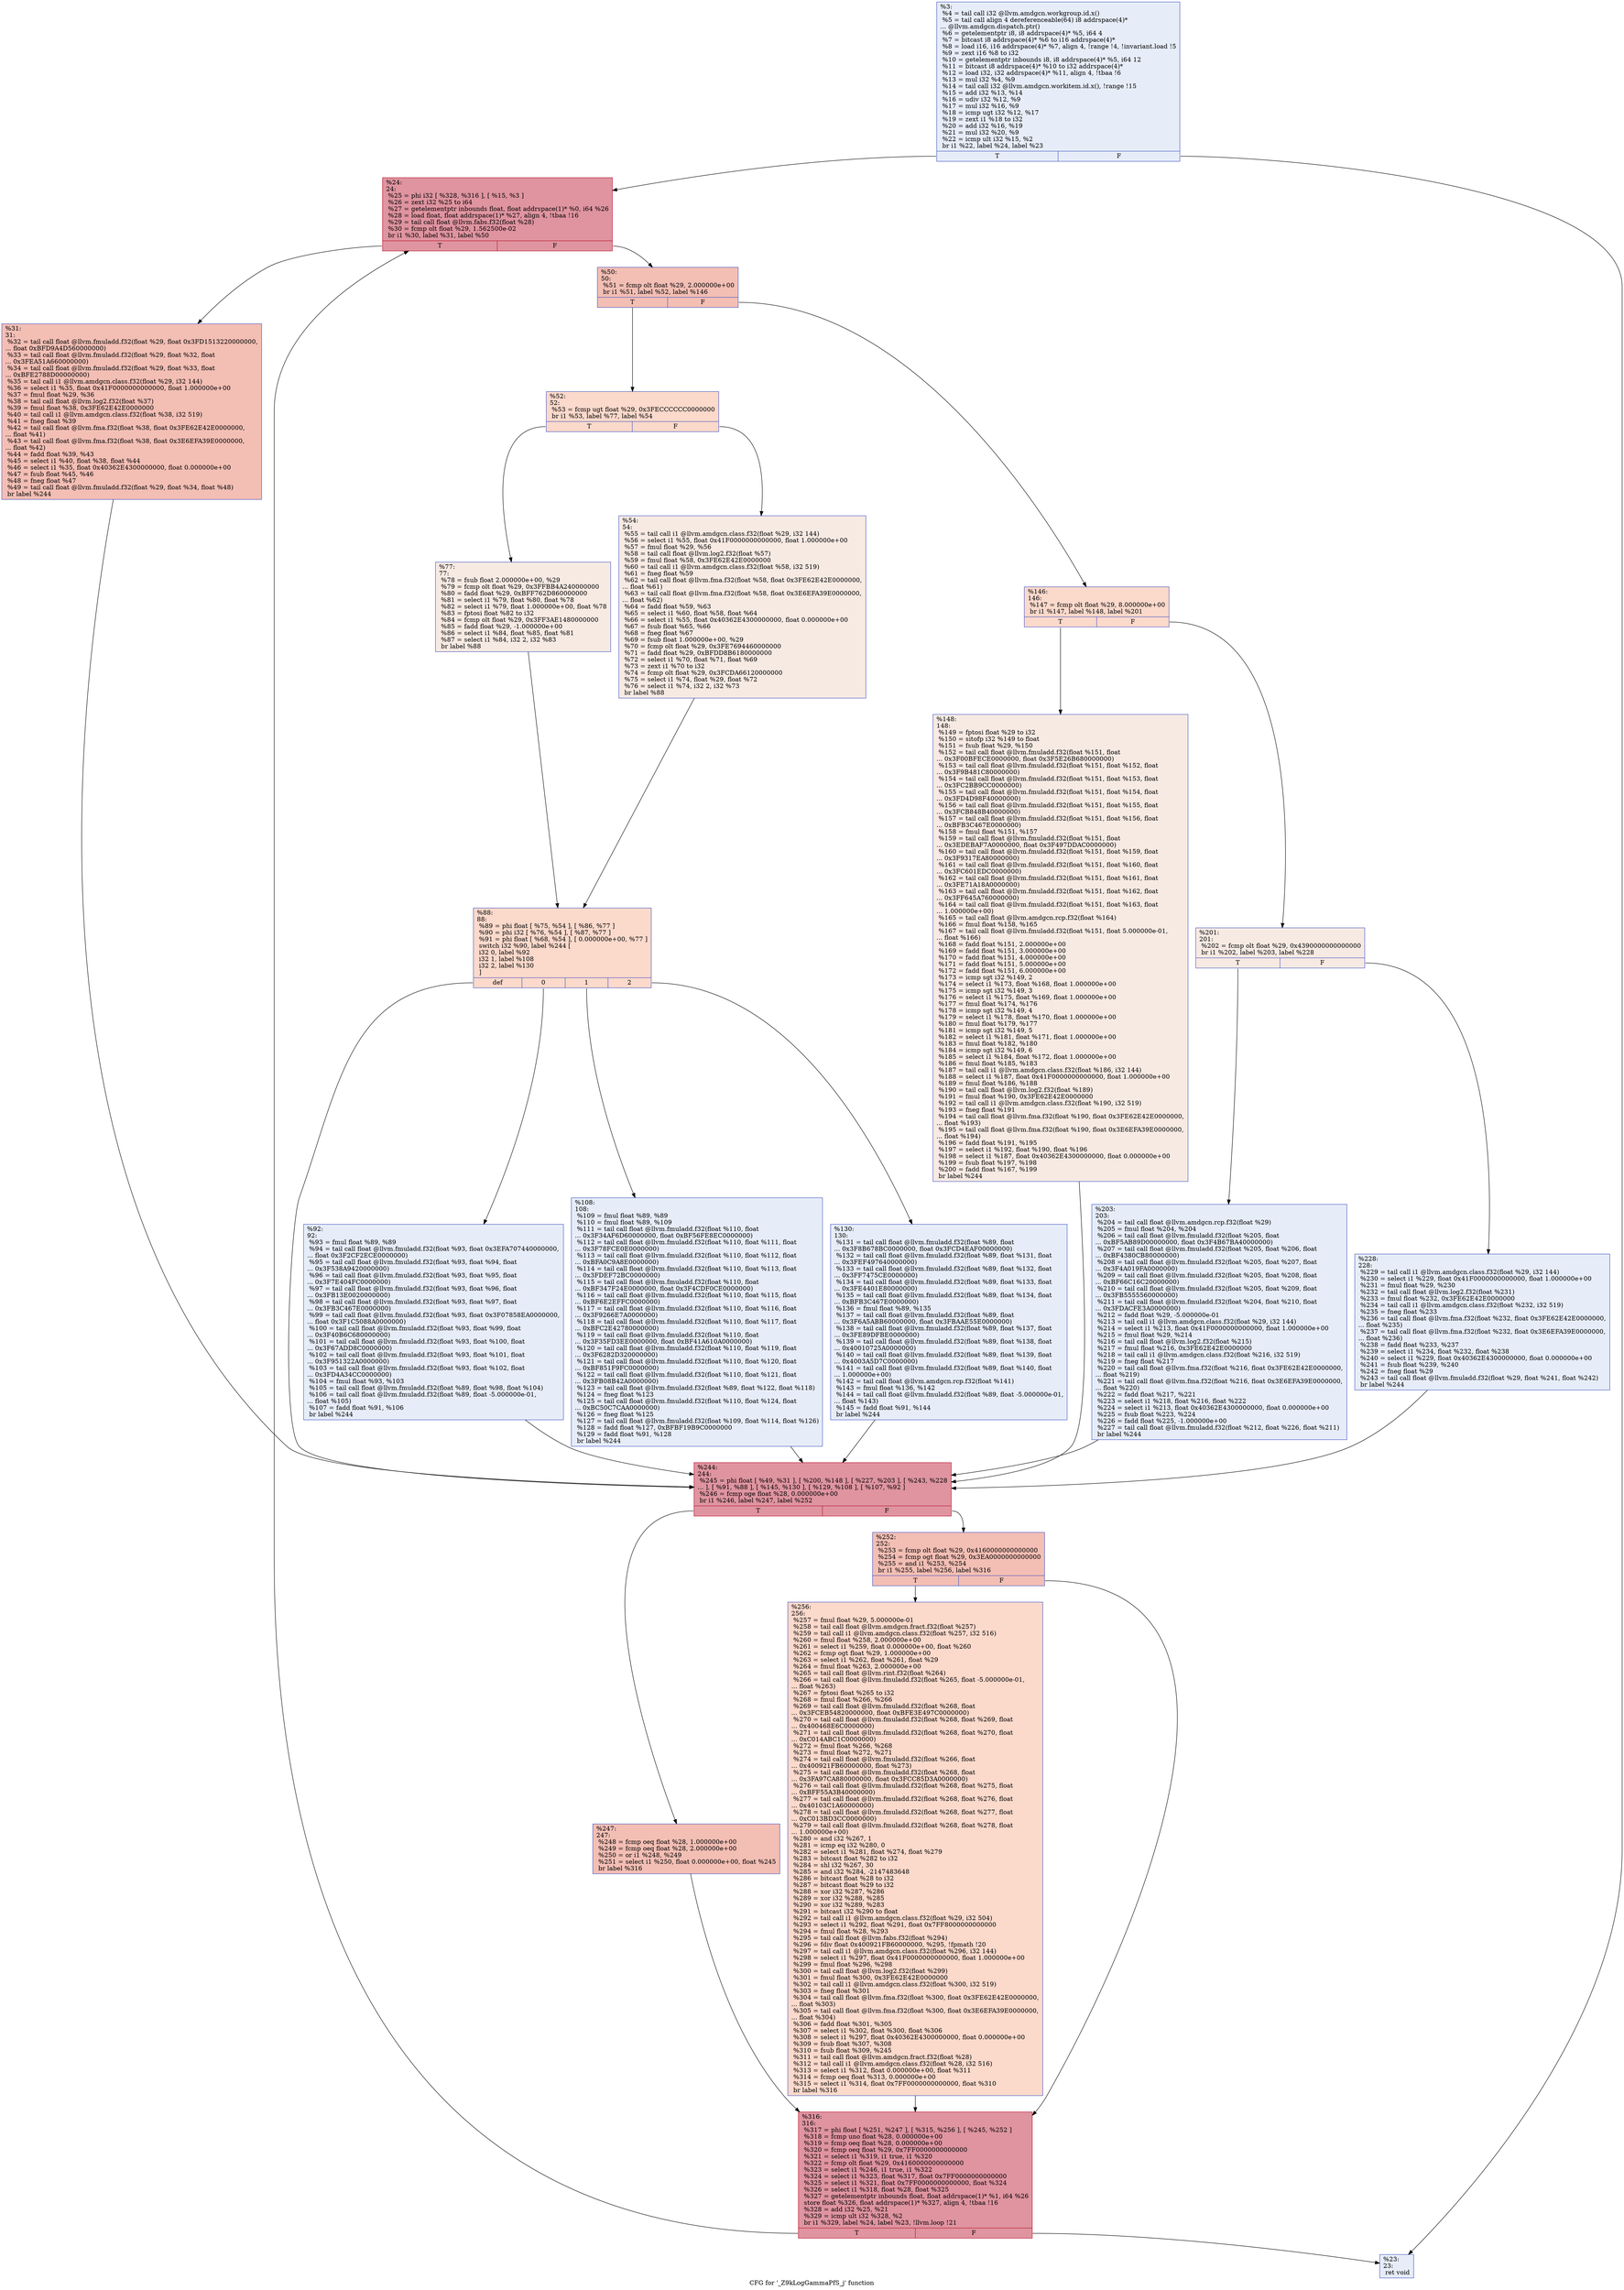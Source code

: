 digraph "CFG for '_Z9kLogGammaPfS_j' function" {
	label="CFG for '_Z9kLogGammaPfS_j' function";

	Node0x4c65400 [shape=record,color="#3d50c3ff", style=filled, fillcolor="#c7d7f070",label="{%3:\l  %4 = tail call i32 @llvm.amdgcn.workgroup.id.x()\l  %5 = tail call align 4 dereferenceable(64) i8 addrspace(4)*\l... @llvm.amdgcn.dispatch.ptr()\l  %6 = getelementptr i8, i8 addrspace(4)* %5, i64 4\l  %7 = bitcast i8 addrspace(4)* %6 to i16 addrspace(4)*\l  %8 = load i16, i16 addrspace(4)* %7, align 4, !range !4, !invariant.load !5\l  %9 = zext i16 %8 to i32\l  %10 = getelementptr inbounds i8, i8 addrspace(4)* %5, i64 12\l  %11 = bitcast i8 addrspace(4)* %10 to i32 addrspace(4)*\l  %12 = load i32, i32 addrspace(4)* %11, align 4, !tbaa !6\l  %13 = mul i32 %4, %9\l  %14 = tail call i32 @llvm.amdgcn.workitem.id.x(), !range !15\l  %15 = add i32 %13, %14\l  %16 = udiv i32 %12, %9\l  %17 = mul i32 %16, %9\l  %18 = icmp ugt i32 %12, %17\l  %19 = zext i1 %18 to i32\l  %20 = add i32 %16, %19\l  %21 = mul i32 %20, %9\l  %22 = icmp ult i32 %15, %2\l  br i1 %22, label %24, label %23\l|{<s0>T|<s1>F}}"];
	Node0x4c65400:s0 -> Node0x4c679b0;
	Node0x4c65400:s1 -> Node0x4c67a40;
	Node0x4c67a40 [shape=record,color="#3d50c3ff", style=filled, fillcolor="#c7d7f070",label="{%23:\l23:                                               \l  ret void\l}"];
	Node0x4c679b0 [shape=record,color="#b70d28ff", style=filled, fillcolor="#b70d2870",label="{%24:\l24:                                               \l  %25 = phi i32 [ %328, %316 ], [ %15, %3 ]\l  %26 = zext i32 %25 to i64\l  %27 = getelementptr inbounds float, float addrspace(1)* %0, i64 %26\l  %28 = load float, float addrspace(1)* %27, align 4, !tbaa !16\l  %29 = tail call float @llvm.fabs.f32(float %28)\l  %30 = fcmp olt float %29, 1.562500e-02\l  br i1 %30, label %31, label %50\l|{<s0>T|<s1>F}}"];
	Node0x4c679b0:s0 -> Node0x4c68c60;
	Node0x4c679b0:s1 -> Node0x4c68cf0;
	Node0x4c68c60 [shape=record,color="#3d50c3ff", style=filled, fillcolor="#e36c5570",label="{%31:\l31:                                               \l  %32 = tail call float @llvm.fmuladd.f32(float %29, float 0x3FD1513220000000,\l... float 0xBFD9A4D560000000)\l  %33 = tail call float @llvm.fmuladd.f32(float %29, float %32, float\l... 0x3FEA51A660000000)\l  %34 = tail call float @llvm.fmuladd.f32(float %29, float %33, float\l... 0xBFE2788D00000000)\l  %35 = tail call i1 @llvm.amdgcn.class.f32(float %29, i32 144)\l  %36 = select i1 %35, float 0x41F0000000000000, float 1.000000e+00\l  %37 = fmul float %29, %36\l  %38 = tail call float @llvm.log2.f32(float %37)\l  %39 = fmul float %38, 0x3FE62E42E0000000\l  %40 = tail call i1 @llvm.amdgcn.class.f32(float %38, i32 519)\l  %41 = fneg float %39\l  %42 = tail call float @llvm.fma.f32(float %38, float 0x3FE62E42E0000000,\l... float %41)\l  %43 = tail call float @llvm.fma.f32(float %38, float 0x3E6EFA39E0000000,\l... float %42)\l  %44 = fadd float %39, %43\l  %45 = select i1 %40, float %38, float %44\l  %46 = select i1 %35, float 0x40362E4300000000, float 0.000000e+00\l  %47 = fsub float %45, %46\l  %48 = fneg float %47\l  %49 = tail call float @llvm.fmuladd.f32(float %29, float %34, float %48)\l  br label %244\l}"];
	Node0x4c68c60 -> Node0x4c6a730;
	Node0x4c68cf0 [shape=record,color="#3d50c3ff", style=filled, fillcolor="#e36c5570",label="{%50:\l50:                                               \l  %51 = fcmp olt float %29, 2.000000e+00\l  br i1 %51, label %52, label %146\l|{<s0>T|<s1>F}}"];
	Node0x4c68cf0:s0 -> Node0x4c6a880;
	Node0x4c68cf0:s1 -> Node0x4c6a910;
	Node0x4c6a880 [shape=record,color="#3d50c3ff", style=filled, fillcolor="#f7a88970",label="{%52:\l52:                                               \l  %53 = fcmp ugt float %29, 0x3FECCCCCC0000000\l  br i1 %53, label %77, label %54\l|{<s0>T|<s1>F}}"];
	Node0x4c6a880:s0 -> Node0x4c6aae0;
	Node0x4c6a880:s1 -> Node0x4c6ab70;
	Node0x4c6ab70 [shape=record,color="#3d50c3ff", style=filled, fillcolor="#eed0c070",label="{%54:\l54:                                               \l  %55 = tail call i1 @llvm.amdgcn.class.f32(float %29, i32 144)\l  %56 = select i1 %55, float 0x41F0000000000000, float 1.000000e+00\l  %57 = fmul float %29, %56\l  %58 = tail call float @llvm.log2.f32(float %57)\l  %59 = fmul float %58, 0x3FE62E42E0000000\l  %60 = tail call i1 @llvm.amdgcn.class.f32(float %58, i32 519)\l  %61 = fneg float %59\l  %62 = tail call float @llvm.fma.f32(float %58, float 0x3FE62E42E0000000,\l... float %61)\l  %63 = tail call float @llvm.fma.f32(float %58, float 0x3E6EFA39E0000000,\l... float %62)\l  %64 = fadd float %59, %63\l  %65 = select i1 %60, float %58, float %64\l  %66 = select i1 %55, float 0x40362E4300000000, float 0.000000e+00\l  %67 = fsub float %65, %66\l  %68 = fneg float %67\l  %69 = fsub float 1.000000e+00, %29\l  %70 = fcmp olt float %29, 0x3FE7694460000000\l  %71 = fadd float %29, 0xBFDD8B6180000000\l  %72 = select i1 %70, float %71, float %69\l  %73 = zext i1 %70 to i32\l  %74 = fcmp olt float %29, 0x3FCDA66120000000\l  %75 = select i1 %74, float %29, float %72\l  %76 = select i1 %74, i32 2, i32 %73\l  br label %88\l}"];
	Node0x4c6ab70 -> Node0x4c6beb0;
	Node0x4c6aae0 [shape=record,color="#3d50c3ff", style=filled, fillcolor="#eed0c070",label="{%77:\l77:                                               \l  %78 = fsub float 2.000000e+00, %29\l  %79 = fcmp olt float %29, 0x3FFBB4A240000000\l  %80 = fadd float %29, 0xBFF762D860000000\l  %81 = select i1 %79, float %80, float %78\l  %82 = select i1 %79, float 1.000000e+00, float %78\l  %83 = fptosi float %82 to i32\l  %84 = fcmp olt float %29, 0x3FF3AE1480000000\l  %85 = fadd float %29, -1.000000e+00\l  %86 = select i1 %84, float %85, float %81\l  %87 = select i1 %84, i32 2, i32 %83\l  br label %88\l}"];
	Node0x4c6aae0 -> Node0x4c6beb0;
	Node0x4c6beb0 [shape=record,color="#3d50c3ff", style=filled, fillcolor="#f7a88970",label="{%88:\l88:                                               \l  %89 = phi float [ %75, %54 ], [ %86, %77 ]\l  %90 = phi i32 [ %76, %54 ], [ %87, %77 ]\l  %91 = phi float [ %68, %54 ], [ 0.000000e+00, %77 ]\l  switch i32 %90, label %244 [\l    i32 0, label %92\l    i32 1, label %108\l    i32 2, label %130\l  ]\l|{<s0>def|<s1>0|<s2>1|<s3>2}}"];
	Node0x4c6beb0:s0 -> Node0x4c6a730;
	Node0x4c6beb0:s1 -> Node0x4c6c8f0;
	Node0x4c6beb0:s2 -> Node0x4c6c970;
	Node0x4c6beb0:s3 -> Node0x4c6ca00;
	Node0x4c6c8f0 [shape=record,color="#3d50c3ff", style=filled, fillcolor="#c7d7f070",label="{%92:\l92:                                               \l  %93 = fmul float %89, %89\l  %94 = tail call float @llvm.fmuladd.f32(float %93, float 0x3EFA707440000000,\l... float 0x3F2CF2ECE0000000)\l  %95 = tail call float @llvm.fmuladd.f32(float %93, float %94, float\l... 0x3F538A9420000000)\l  %96 = tail call float @llvm.fmuladd.f32(float %93, float %95, float\l... 0x3F7E404FC0000000)\l  %97 = tail call float @llvm.fmuladd.f32(float %93, float %96, float\l... 0x3FB13E0020000000)\l  %98 = tail call float @llvm.fmuladd.f32(float %93, float %97, float\l... 0x3FB3C467E0000000)\l  %99 = tail call float @llvm.fmuladd.f32(float %93, float 0x3F07858EA0000000,\l... float 0x3F1C5088A0000000)\l  %100 = tail call float @llvm.fmuladd.f32(float %93, float %99, float\l... 0x3F40B6C680000000)\l  %101 = tail call float @llvm.fmuladd.f32(float %93, float %100, float\l... 0x3F67ADD8C0000000)\l  %102 = tail call float @llvm.fmuladd.f32(float %93, float %101, float\l... 0x3F951322A0000000)\l  %103 = tail call float @llvm.fmuladd.f32(float %93, float %102, float\l... 0x3FD4A34CC0000000)\l  %104 = fmul float %93, %103\l  %105 = tail call float @llvm.fmuladd.f32(float %89, float %98, float %104)\l  %106 = tail call float @llvm.fmuladd.f32(float %89, float -5.000000e-01,\l... float %105)\l  %107 = fadd float %91, %106\l  br label %244\l}"];
	Node0x4c6c8f0 -> Node0x4c6a730;
	Node0x4c6c970 [shape=record,color="#3d50c3ff", style=filled, fillcolor="#c7d7f070",label="{%108:\l108:                                              \l  %109 = fmul float %89, %89\l  %110 = fmul float %89, %109\l  %111 = tail call float @llvm.fmuladd.f32(float %110, float\l... 0x3F34AF6D60000000, float 0xBF56FE8EC0000000)\l  %112 = tail call float @llvm.fmuladd.f32(float %110, float %111, float\l... 0x3F78FCE0E0000000)\l  %113 = tail call float @llvm.fmuladd.f32(float %110, float %112, float\l... 0xBFA0C9A8E0000000)\l  %114 = tail call float @llvm.fmuladd.f32(float %110, float %113, float\l... 0x3FDEF72BC0000000)\l  %115 = tail call float @llvm.fmuladd.f32(float %110, float\l... 0xBF347F24E0000000, float 0x3F4CDF0CE0000000)\l  %116 = tail call float @llvm.fmuladd.f32(float %110, float %115, float\l... 0xBF6E2EFFC0000000)\l  %117 = tail call float @llvm.fmuladd.f32(float %110, float %116, float\l... 0x3F9266E7A0000000)\l  %118 = tail call float @llvm.fmuladd.f32(float %110, float %117, float\l... 0xBFC2E42780000000)\l  %119 = tail call float @llvm.fmuladd.f32(float %110, float\l... 0x3F35FD3EE0000000, float 0xBF41A610A0000000)\l  %120 = tail call float @llvm.fmuladd.f32(float %110, float %119, float\l... 0x3F6282D320000000)\l  %121 = tail call float @llvm.fmuladd.f32(float %110, float %120, float\l... 0xBF851F9FC0000000)\l  %122 = tail call float @llvm.fmuladd.f32(float %110, float %121, float\l... 0x3FB08B42A0000000)\l  %123 = tail call float @llvm.fmuladd.f32(float %89, float %122, float %118)\l  %124 = fneg float %123\l  %125 = tail call float @llvm.fmuladd.f32(float %110, float %124, float\l... 0xBC50C7CAA0000000)\l  %126 = fneg float %125\l  %127 = tail call float @llvm.fmuladd.f32(float %109, float %114, float %126)\l  %128 = fadd float %127, 0xBFBF19B9C0000000\l  %129 = fadd float %91, %128\l  br label %244\l}"];
	Node0x4c6c970 -> Node0x4c6a730;
	Node0x4c6ca00 [shape=record,color="#3d50c3ff", style=filled, fillcolor="#c7d7f070",label="{%130:\l130:                                              \l  %131 = tail call float @llvm.fmuladd.f32(float %89, float\l... 0x3F8B678BC0000000, float 0x3FCD4EAF00000000)\l  %132 = tail call float @llvm.fmuladd.f32(float %89, float %131, float\l... 0x3FEF497640000000)\l  %133 = tail call float @llvm.fmuladd.f32(float %89, float %132, float\l... 0x3FF7475CE0000000)\l  %134 = tail call float @llvm.fmuladd.f32(float %89, float %133, float\l... 0x3FE4401E80000000)\l  %135 = tail call float @llvm.fmuladd.f32(float %89, float %134, float\l... 0xBFB3C467E0000000)\l  %136 = fmul float %89, %135\l  %137 = tail call float @llvm.fmuladd.f32(float %89, float\l... 0x3F6A5ABB60000000, float 0x3FBAAE55E0000000)\l  %138 = tail call float @llvm.fmuladd.f32(float %89, float %137, float\l... 0x3FE89DFBE0000000)\l  %139 = tail call float @llvm.fmuladd.f32(float %89, float %138, float\l... 0x40010725A0000000)\l  %140 = tail call float @llvm.fmuladd.f32(float %89, float %139, float\l... 0x4003A5D7C0000000)\l  %141 = tail call float @llvm.fmuladd.f32(float %89, float %140, float\l... 1.000000e+00)\l  %142 = tail call float @llvm.amdgcn.rcp.f32(float %141)\l  %143 = fmul float %136, %142\l  %144 = tail call float @llvm.fmuladd.f32(float %89, float -5.000000e-01,\l... float %143)\l  %145 = fadd float %91, %144\l  br label %244\l}"];
	Node0x4c6ca00 -> Node0x4c6a730;
	Node0x4c6a910 [shape=record,color="#3d50c3ff", style=filled, fillcolor="#f7a88970",label="{%146:\l146:                                              \l  %147 = fcmp olt float %29, 8.000000e+00\l  br i1 %147, label %148, label %201\l|{<s0>T|<s1>F}}"];
	Node0x4c6a910:s0 -> Node0x4c71b90;
	Node0x4c6a910:s1 -> Node0x4c71be0;
	Node0x4c71b90 [shape=record,color="#3d50c3ff", style=filled, fillcolor="#eed0c070",label="{%148:\l148:                                              \l  %149 = fptosi float %29 to i32\l  %150 = sitofp i32 %149 to float\l  %151 = fsub float %29, %150\l  %152 = tail call float @llvm.fmuladd.f32(float %151, float\l... 0x3F00BFECE0000000, float 0x3F5E26B680000000)\l  %153 = tail call float @llvm.fmuladd.f32(float %151, float %152, float\l... 0x3F9B481C80000000)\l  %154 = tail call float @llvm.fmuladd.f32(float %151, float %153, float\l... 0x3FC2BB9CC0000000)\l  %155 = tail call float @llvm.fmuladd.f32(float %151, float %154, float\l... 0x3FD4D98F40000000)\l  %156 = tail call float @llvm.fmuladd.f32(float %151, float %155, float\l... 0x3FCB848B40000000)\l  %157 = tail call float @llvm.fmuladd.f32(float %151, float %156, float\l... 0xBFB3C467E0000000)\l  %158 = fmul float %151, %157\l  %159 = tail call float @llvm.fmuladd.f32(float %151, float\l... 0x3EDEBAF7A0000000, float 0x3F497DDAC0000000)\l  %160 = tail call float @llvm.fmuladd.f32(float %151, float %159, float\l... 0x3F9317EA80000000)\l  %161 = tail call float @llvm.fmuladd.f32(float %151, float %160, float\l... 0x3FC601EDC0000000)\l  %162 = tail call float @llvm.fmuladd.f32(float %151, float %161, float\l... 0x3FE71A18A0000000)\l  %163 = tail call float @llvm.fmuladd.f32(float %151, float %162, float\l... 0x3FF645A760000000)\l  %164 = tail call float @llvm.fmuladd.f32(float %151, float %163, float\l... 1.000000e+00)\l  %165 = tail call float @llvm.amdgcn.rcp.f32(float %164)\l  %166 = fmul float %158, %165\l  %167 = tail call float @llvm.fmuladd.f32(float %151, float 5.000000e-01,\l... float %166)\l  %168 = fadd float %151, 2.000000e+00\l  %169 = fadd float %151, 3.000000e+00\l  %170 = fadd float %151, 4.000000e+00\l  %171 = fadd float %151, 5.000000e+00\l  %172 = fadd float %151, 6.000000e+00\l  %173 = icmp sgt i32 %149, 2\l  %174 = select i1 %173, float %168, float 1.000000e+00\l  %175 = icmp sgt i32 %149, 3\l  %176 = select i1 %175, float %169, float 1.000000e+00\l  %177 = fmul float %174, %176\l  %178 = icmp sgt i32 %149, 4\l  %179 = select i1 %178, float %170, float 1.000000e+00\l  %180 = fmul float %179, %177\l  %181 = icmp sgt i32 %149, 5\l  %182 = select i1 %181, float %171, float 1.000000e+00\l  %183 = fmul float %182, %180\l  %184 = icmp sgt i32 %149, 6\l  %185 = select i1 %184, float %172, float 1.000000e+00\l  %186 = fmul float %185, %183\l  %187 = tail call i1 @llvm.amdgcn.class.f32(float %186, i32 144)\l  %188 = select i1 %187, float 0x41F0000000000000, float 1.000000e+00\l  %189 = fmul float %186, %188\l  %190 = tail call float @llvm.log2.f32(float %189)\l  %191 = fmul float %190, 0x3FE62E42E0000000\l  %192 = tail call i1 @llvm.amdgcn.class.f32(float %190, i32 519)\l  %193 = fneg float %191\l  %194 = tail call float @llvm.fma.f32(float %190, float 0x3FE62E42E0000000,\l... float %193)\l  %195 = tail call float @llvm.fma.f32(float %190, float 0x3E6EFA39E0000000,\l... float %194)\l  %196 = fadd float %191, %195\l  %197 = select i1 %192, float %190, float %196\l  %198 = select i1 %187, float 0x40362E4300000000, float 0.000000e+00\l  %199 = fsub float %197, %198\l  %200 = fadd float %167, %199\l  br label %244\l}"];
	Node0x4c71b90 -> Node0x4c6a730;
	Node0x4c71be0 [shape=record,color="#3d50c3ff", style=filled, fillcolor="#eed0c070",label="{%201:\l201:                                              \l  %202 = fcmp olt float %29, 0x4390000000000000\l  br i1 %202, label %203, label %228\l|{<s0>T|<s1>F}}"];
	Node0x4c71be0:s0 -> Node0x4c74c30;
	Node0x4c71be0:s1 -> Node0x4c74c80;
	Node0x4c74c30 [shape=record,color="#3d50c3ff", style=filled, fillcolor="#c7d7f070",label="{%203:\l203:                                              \l  %204 = tail call float @llvm.amdgcn.rcp.f32(float %29)\l  %205 = fmul float %204, %204\l  %206 = tail call float @llvm.fmuladd.f32(float %205, float\l... 0xBF5AB89D00000000, float 0x3F4B67BA40000000)\l  %207 = tail call float @llvm.fmuladd.f32(float %205, float %206, float\l... 0xBF4380CB80000000)\l  %208 = tail call float @llvm.fmuladd.f32(float %205, float %207, float\l... 0x3F4A019FA0000000)\l  %209 = tail call float @llvm.fmuladd.f32(float %205, float %208, float\l... 0xBF66C16C20000000)\l  %210 = tail call float @llvm.fmuladd.f32(float %205, float %209, float\l... 0x3FB5555560000000)\l  %211 = tail call float @llvm.fmuladd.f32(float %204, float %210, float\l... 0x3FDACFE3A0000000)\l  %212 = fadd float %29, -5.000000e-01\l  %213 = tail call i1 @llvm.amdgcn.class.f32(float %29, i32 144)\l  %214 = select i1 %213, float 0x41F0000000000000, float 1.000000e+00\l  %215 = fmul float %29, %214\l  %216 = tail call float @llvm.log2.f32(float %215)\l  %217 = fmul float %216, 0x3FE62E42E0000000\l  %218 = tail call i1 @llvm.amdgcn.class.f32(float %216, i32 519)\l  %219 = fneg float %217\l  %220 = tail call float @llvm.fma.f32(float %216, float 0x3FE62E42E0000000,\l... float %219)\l  %221 = tail call float @llvm.fma.f32(float %216, float 0x3E6EFA39E0000000,\l... float %220)\l  %222 = fadd float %217, %221\l  %223 = select i1 %218, float %216, float %222\l  %224 = select i1 %213, float 0x40362E4300000000, float 0.000000e+00\l  %225 = fsub float %223, %224\l  %226 = fadd float %225, -1.000000e+00\l  %227 = tail call float @llvm.fmuladd.f32(float %212, float %226, float %211)\l  br label %244\l}"];
	Node0x4c74c30 -> Node0x4c6a730;
	Node0x4c74c80 [shape=record,color="#3d50c3ff", style=filled, fillcolor="#c7d7f070",label="{%228:\l228:                                              \l  %229 = tail call i1 @llvm.amdgcn.class.f32(float %29, i32 144)\l  %230 = select i1 %229, float 0x41F0000000000000, float 1.000000e+00\l  %231 = fmul float %29, %230\l  %232 = tail call float @llvm.log2.f32(float %231)\l  %233 = fmul float %232, 0x3FE62E42E0000000\l  %234 = tail call i1 @llvm.amdgcn.class.f32(float %232, i32 519)\l  %235 = fneg float %233\l  %236 = tail call float @llvm.fma.f32(float %232, float 0x3FE62E42E0000000,\l... float %235)\l  %237 = tail call float @llvm.fma.f32(float %232, float 0x3E6EFA39E0000000,\l... float %236)\l  %238 = fadd float %233, %237\l  %239 = select i1 %234, float %232, float %238\l  %240 = select i1 %229, float 0x40362E4300000000, float 0.000000e+00\l  %241 = fsub float %239, %240\l  %242 = fneg float %29\l  %243 = tail call float @llvm.fmuladd.f32(float %29, float %241, float %242)\l  br label %244\l}"];
	Node0x4c74c80 -> Node0x4c6a730;
	Node0x4c6a730 [shape=record,color="#b70d28ff", style=filled, fillcolor="#b70d2870",label="{%244:\l244:                                              \l  %245 = phi float [ %49, %31 ], [ %200, %148 ], [ %227, %203 ], [ %243, %228\l... ], [ %91, %88 ], [ %145, %130 ], [ %129, %108 ], [ %107, %92 ]\l  %246 = fcmp oge float %28, 0.000000e+00\l  br i1 %246, label %247, label %252\l|{<s0>T|<s1>F}}"];
	Node0x4c6a730:s0 -> Node0x4c77380;
	Node0x4c6a730:s1 -> Node0x4c773d0;
	Node0x4c77380 [shape=record,color="#3d50c3ff", style=filled, fillcolor="#e36c5570",label="{%247:\l247:                                              \l  %248 = fcmp oeq float %28, 1.000000e+00\l  %249 = fcmp oeq float %28, 2.000000e+00\l  %250 = or i1 %248, %249\l  %251 = select i1 %250, float 0.000000e+00, float %245\l  br label %316\l}"];
	Node0x4c77380 -> Node0x4c67bd0;
	Node0x4c773d0 [shape=record,color="#3d50c3ff", style=filled, fillcolor="#e36c5570",label="{%252:\l252:                                              \l  %253 = fcmp olt float %29, 0x4160000000000000\l  %254 = fcmp ogt float %29, 0x3EA0000000000000\l  %255 = and i1 %253, %254\l  br i1 %255, label %256, label %316\l|{<s0>T|<s1>F}}"];
	Node0x4c773d0:s0 -> Node0x4c77950;
	Node0x4c773d0:s1 -> Node0x4c67bd0;
	Node0x4c77950 [shape=record,color="#3d50c3ff", style=filled, fillcolor="#f7a88970",label="{%256:\l256:                                              \l  %257 = fmul float %29, 5.000000e-01\l  %258 = tail call float @llvm.amdgcn.fract.f32(float %257)\l  %259 = tail call i1 @llvm.amdgcn.class.f32(float %257, i32 516)\l  %260 = fmul float %258, 2.000000e+00\l  %261 = select i1 %259, float 0.000000e+00, float %260\l  %262 = fcmp ogt float %29, 1.000000e+00\l  %263 = select i1 %262, float %261, float %29\l  %264 = fmul float %263, 2.000000e+00\l  %265 = tail call float @llvm.rint.f32(float %264)\l  %266 = tail call float @llvm.fmuladd.f32(float %265, float -5.000000e-01,\l... float %263)\l  %267 = fptosi float %265 to i32\l  %268 = fmul float %266, %266\l  %269 = tail call float @llvm.fmuladd.f32(float %268, float\l... 0x3FCEB54820000000, float 0xBFE3E497C0000000)\l  %270 = tail call float @llvm.fmuladd.f32(float %268, float %269, float\l... 0x400468E6C0000000)\l  %271 = tail call float @llvm.fmuladd.f32(float %268, float %270, float\l... 0xC014ABC1C0000000)\l  %272 = fmul float %266, %268\l  %273 = fmul float %272, %271\l  %274 = tail call float @llvm.fmuladd.f32(float %266, float\l... 0x400921FB60000000, float %273)\l  %275 = tail call float @llvm.fmuladd.f32(float %268, float\l... 0x3FA97CA880000000, float 0x3FCC85D3A0000000)\l  %276 = tail call float @llvm.fmuladd.f32(float %268, float %275, float\l... 0xBFF55A3B40000000)\l  %277 = tail call float @llvm.fmuladd.f32(float %268, float %276, float\l... 0x40103C1A60000000)\l  %278 = tail call float @llvm.fmuladd.f32(float %268, float %277, float\l... 0xC013BD3CC0000000)\l  %279 = tail call float @llvm.fmuladd.f32(float %268, float %278, float\l... 1.000000e+00)\l  %280 = and i32 %267, 1\l  %281 = icmp eq i32 %280, 0\l  %282 = select i1 %281, float %274, float %279\l  %283 = bitcast float %282 to i32\l  %284 = shl i32 %267, 30\l  %285 = and i32 %284, -2147483648\l  %286 = bitcast float %28 to i32\l  %287 = bitcast float %29 to i32\l  %288 = xor i32 %287, %286\l  %289 = xor i32 %288, %285\l  %290 = xor i32 %289, %283\l  %291 = bitcast i32 %290 to float\l  %292 = tail call i1 @llvm.amdgcn.class.f32(float %29, i32 504)\l  %293 = select i1 %292, float %291, float 0x7FF8000000000000\l  %294 = fmul float %28, %293\l  %295 = tail call float @llvm.fabs.f32(float %294)\l  %296 = fdiv float 0x400921FB60000000, %295, !fpmath !20\l  %297 = tail call i1 @llvm.amdgcn.class.f32(float %296, i32 144)\l  %298 = select i1 %297, float 0x41F0000000000000, float 1.000000e+00\l  %299 = fmul float %296, %298\l  %300 = tail call float @llvm.log2.f32(float %299)\l  %301 = fmul float %300, 0x3FE62E42E0000000\l  %302 = tail call i1 @llvm.amdgcn.class.f32(float %300, i32 519)\l  %303 = fneg float %301\l  %304 = tail call float @llvm.fma.f32(float %300, float 0x3FE62E42E0000000,\l... float %303)\l  %305 = tail call float @llvm.fma.f32(float %300, float 0x3E6EFA39E0000000,\l... float %304)\l  %306 = fadd float %301, %305\l  %307 = select i1 %302, float %300, float %306\l  %308 = select i1 %297, float 0x40362E4300000000, float 0.000000e+00\l  %309 = fsub float %307, %308\l  %310 = fsub float %309, %245\l  %311 = tail call float @llvm.amdgcn.fract.f32(float %28)\l  %312 = tail call i1 @llvm.amdgcn.class.f32(float %28, i32 516)\l  %313 = select i1 %312, float 0.000000e+00, float %311\l  %314 = fcmp oeq float %313, 0.000000e+00\l  %315 = select i1 %314, float 0x7FF0000000000000, float %310\l  br label %316\l}"];
	Node0x4c77950 -> Node0x4c67bd0;
	Node0x4c67bd0 [shape=record,color="#b70d28ff", style=filled, fillcolor="#b70d2870",label="{%316:\l316:                                              \l  %317 = phi float [ %251, %247 ], [ %315, %256 ], [ %245, %252 ]\l  %318 = fcmp uno float %28, 0.000000e+00\l  %319 = fcmp oeq float %28, 0.000000e+00\l  %320 = fcmp oeq float %29, 0x7FF0000000000000\l  %321 = select i1 %319, i1 true, i1 %320\l  %322 = fcmp olt float %29, 0x4160000000000000\l  %323 = select i1 %246, i1 true, i1 %322\l  %324 = select i1 %323, float %317, float 0x7FF0000000000000\l  %325 = select i1 %321, float 0x7FF0000000000000, float %324\l  %326 = select i1 %318, float %28, float %325\l  %327 = getelementptr inbounds float, float addrspace(1)* %1, i64 %26\l  store float %326, float addrspace(1)* %327, align 4, !tbaa !16\l  %328 = add i32 %25, %21\l  %329 = icmp ult i32 %328, %2\l  br i1 %329, label %24, label %23, !llvm.loop !21\l|{<s0>T|<s1>F}}"];
	Node0x4c67bd0:s0 -> Node0x4c679b0;
	Node0x4c67bd0:s1 -> Node0x4c67a40;
}
